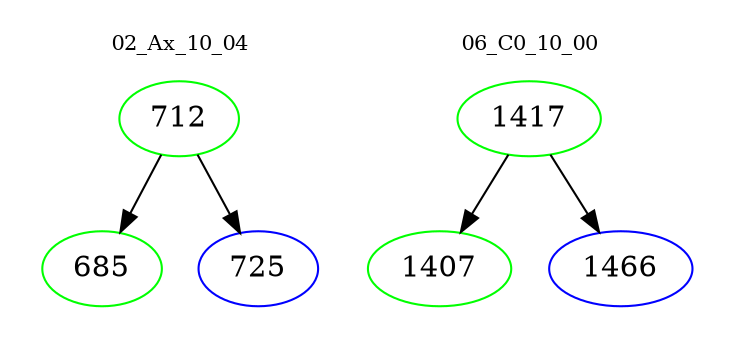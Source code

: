 digraph{
subgraph cluster_0 {
color = white
label = "02_Ax_10_04";
fontsize=10;
T0_712 [label="712", color="green"]
T0_712 -> T0_685 [color="black"]
T0_685 [label="685", color="green"]
T0_712 -> T0_725 [color="black"]
T0_725 [label="725", color="blue"]
}
subgraph cluster_1 {
color = white
label = "06_C0_10_00";
fontsize=10;
T1_1417 [label="1417", color="green"]
T1_1417 -> T1_1407 [color="black"]
T1_1407 [label="1407", color="green"]
T1_1417 -> T1_1466 [color="black"]
T1_1466 [label="1466", color="blue"]
}
}
